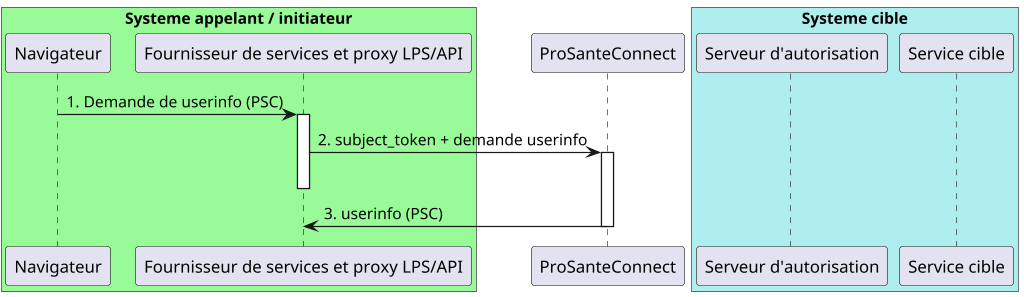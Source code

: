 @startuml
scale 1024*768
box "Systeme appelant / initiateur" #palegreen
participant "Navigateur" as n
participant "Fournisseur de services et proxy LPS/API" as proxyl
end box

participant "ProSanteConnect" as psc
box  "Systeme cible" #paleturquoise
participant "Serveur d'autorisation" as AS
participant "Service cible" as API
end box

n->proxyl:1. Demande de userinfo (PSC)
	activate proxyl
proxyl->psc:2. subject_token + demande userinfo
	activate psc
    deactivate proxyl
psc->proxyl:3. userinfo (PSC)

	deactivate psc
	
@enduml